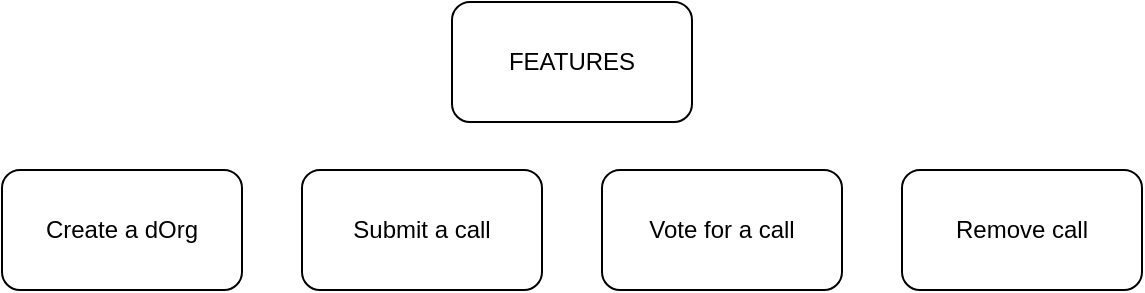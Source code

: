 <mxfile version="18.0.2" type="github"><diagram id="7CCgDmgDRAk3FX0dmjGh" name="Page-1"><mxGraphModel dx="889" dy="473" grid="0" gridSize="10" guides="1" tooltips="1" connect="1" arrows="1" fold="1" page="1" pageScale="1" pageWidth="850" pageHeight="1100" math="0" shadow="0"><root><mxCell id="0"/><mxCell id="1" parent="0"/><mxCell id="Rgg8qXYijjIjAc1FM_RE-1" value="FEATURES" style="rounded=1;whiteSpace=wrap;html=1;" vertex="1" parent="1"><mxGeometry x="320" y="30" width="120" height="60" as="geometry"/></mxCell><mxCell id="Rgg8qXYijjIjAc1FM_RE-2" value="Create a dOrg" style="rounded=1;whiteSpace=wrap;html=1;" vertex="1" parent="1"><mxGeometry x="95" y="114" width="120" height="60" as="geometry"/></mxCell><mxCell id="Rgg8qXYijjIjAc1FM_RE-3" value="Submit a call" style="rounded=1;whiteSpace=wrap;html=1;" vertex="1" parent="1"><mxGeometry x="245" y="114" width="120" height="60" as="geometry"/></mxCell><mxCell id="Rgg8qXYijjIjAc1FM_RE-4" value="Vote for a call" style="rounded=1;whiteSpace=wrap;html=1;" vertex="1" parent="1"><mxGeometry x="395" y="114" width="120" height="60" as="geometry"/></mxCell><mxCell id="Rgg8qXYijjIjAc1FM_RE-5" value="Remove call" style="rounded=1;whiteSpace=wrap;html=1;" vertex="1" parent="1"><mxGeometry x="545" y="114" width="120" height="60" as="geometry"/></mxCell></root></mxGraphModel></diagram></mxfile>